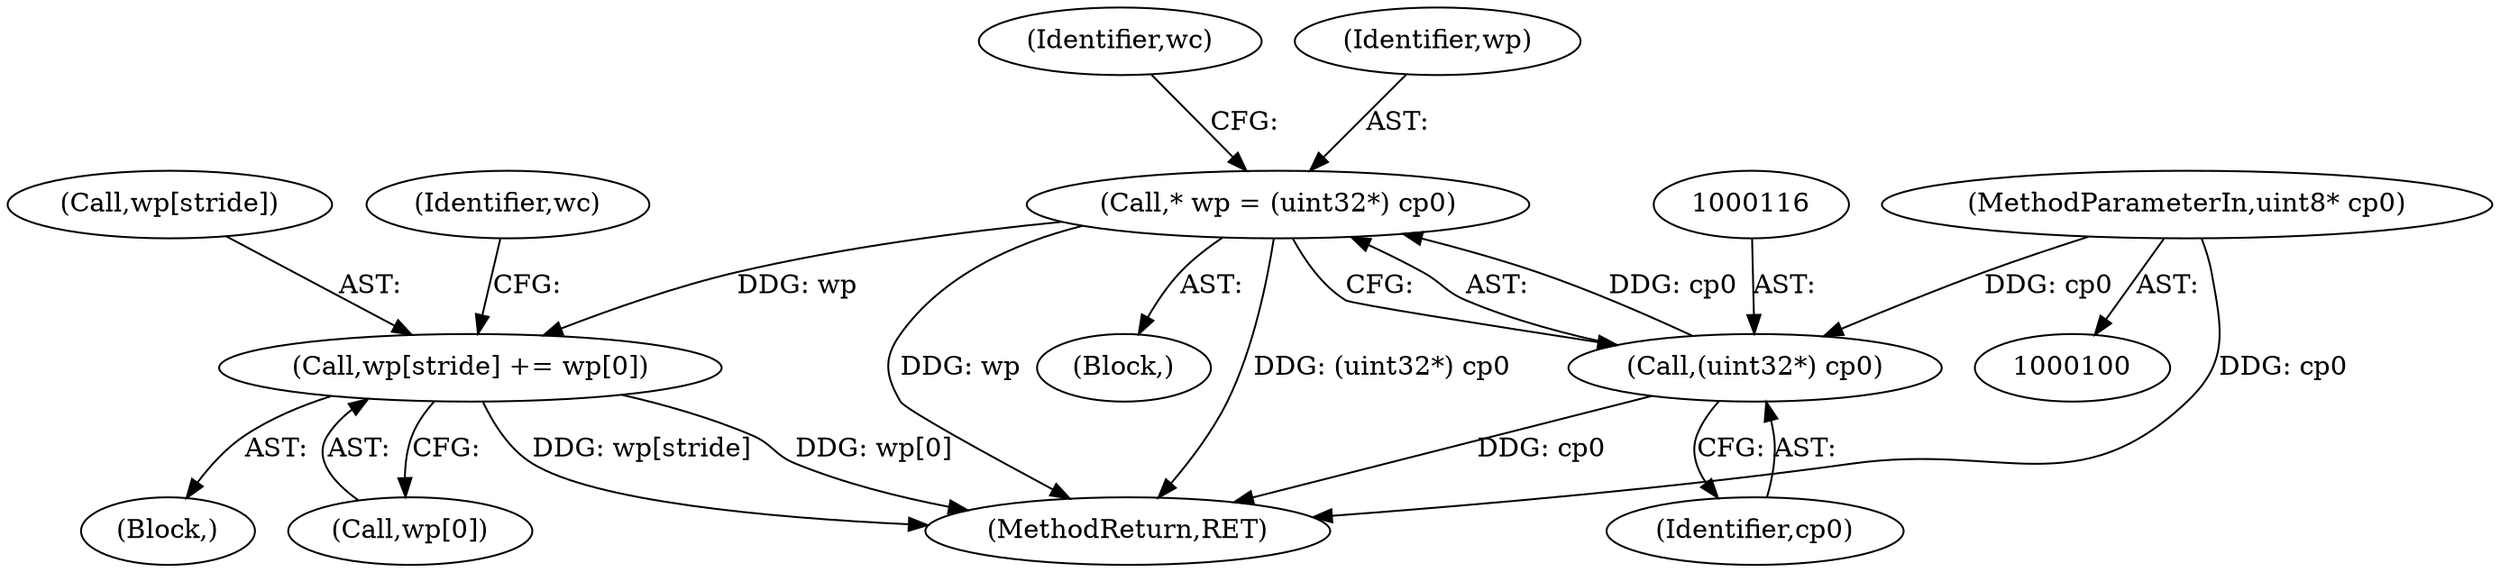digraph "0_libtiff_3ca657a8793dd011bf869695d72ad31c779c3cc1_6@pointer" {
"1000113" [label="(Call,* wp = (uint32*) cp0)"];
"1000115" [label="(Call,(uint32*) cp0)"];
"1000102" [label="(MethodParameterIn,uint8* cp0)"];
"1000154" [label="(Call,wp[stride] += wp[0])"];
"1000162" [label="(Identifier,wc)"];
"1000169" [label="(MethodReturn,RET)"];
"1000104" [label="(Block,)"];
"1000152" [label="(Block,)"];
"1000117" [label="(Identifier,cp0)"];
"1000120" [label="(Identifier,wc)"];
"1000102" [label="(MethodParameterIn,uint8* cp0)"];
"1000158" [label="(Call,wp[0])"];
"1000113" [label="(Call,* wp = (uint32*) cp0)"];
"1000115" [label="(Call,(uint32*) cp0)"];
"1000154" [label="(Call,wp[stride] += wp[0])"];
"1000114" [label="(Identifier,wp)"];
"1000155" [label="(Call,wp[stride])"];
"1000113" -> "1000104"  [label="AST: "];
"1000113" -> "1000115"  [label="CFG: "];
"1000114" -> "1000113"  [label="AST: "];
"1000115" -> "1000113"  [label="AST: "];
"1000120" -> "1000113"  [label="CFG: "];
"1000113" -> "1000169"  [label="DDG: wp"];
"1000113" -> "1000169"  [label="DDG: (uint32*) cp0"];
"1000115" -> "1000113"  [label="DDG: cp0"];
"1000113" -> "1000154"  [label="DDG: wp"];
"1000115" -> "1000117"  [label="CFG: "];
"1000116" -> "1000115"  [label="AST: "];
"1000117" -> "1000115"  [label="AST: "];
"1000115" -> "1000169"  [label="DDG: cp0"];
"1000102" -> "1000115"  [label="DDG: cp0"];
"1000102" -> "1000100"  [label="AST: "];
"1000102" -> "1000169"  [label="DDG: cp0"];
"1000154" -> "1000152"  [label="AST: "];
"1000154" -> "1000158"  [label="CFG: "];
"1000155" -> "1000154"  [label="AST: "];
"1000158" -> "1000154"  [label="AST: "];
"1000162" -> "1000154"  [label="CFG: "];
"1000154" -> "1000169"  [label="DDG: wp[stride]"];
"1000154" -> "1000169"  [label="DDG: wp[0]"];
}
